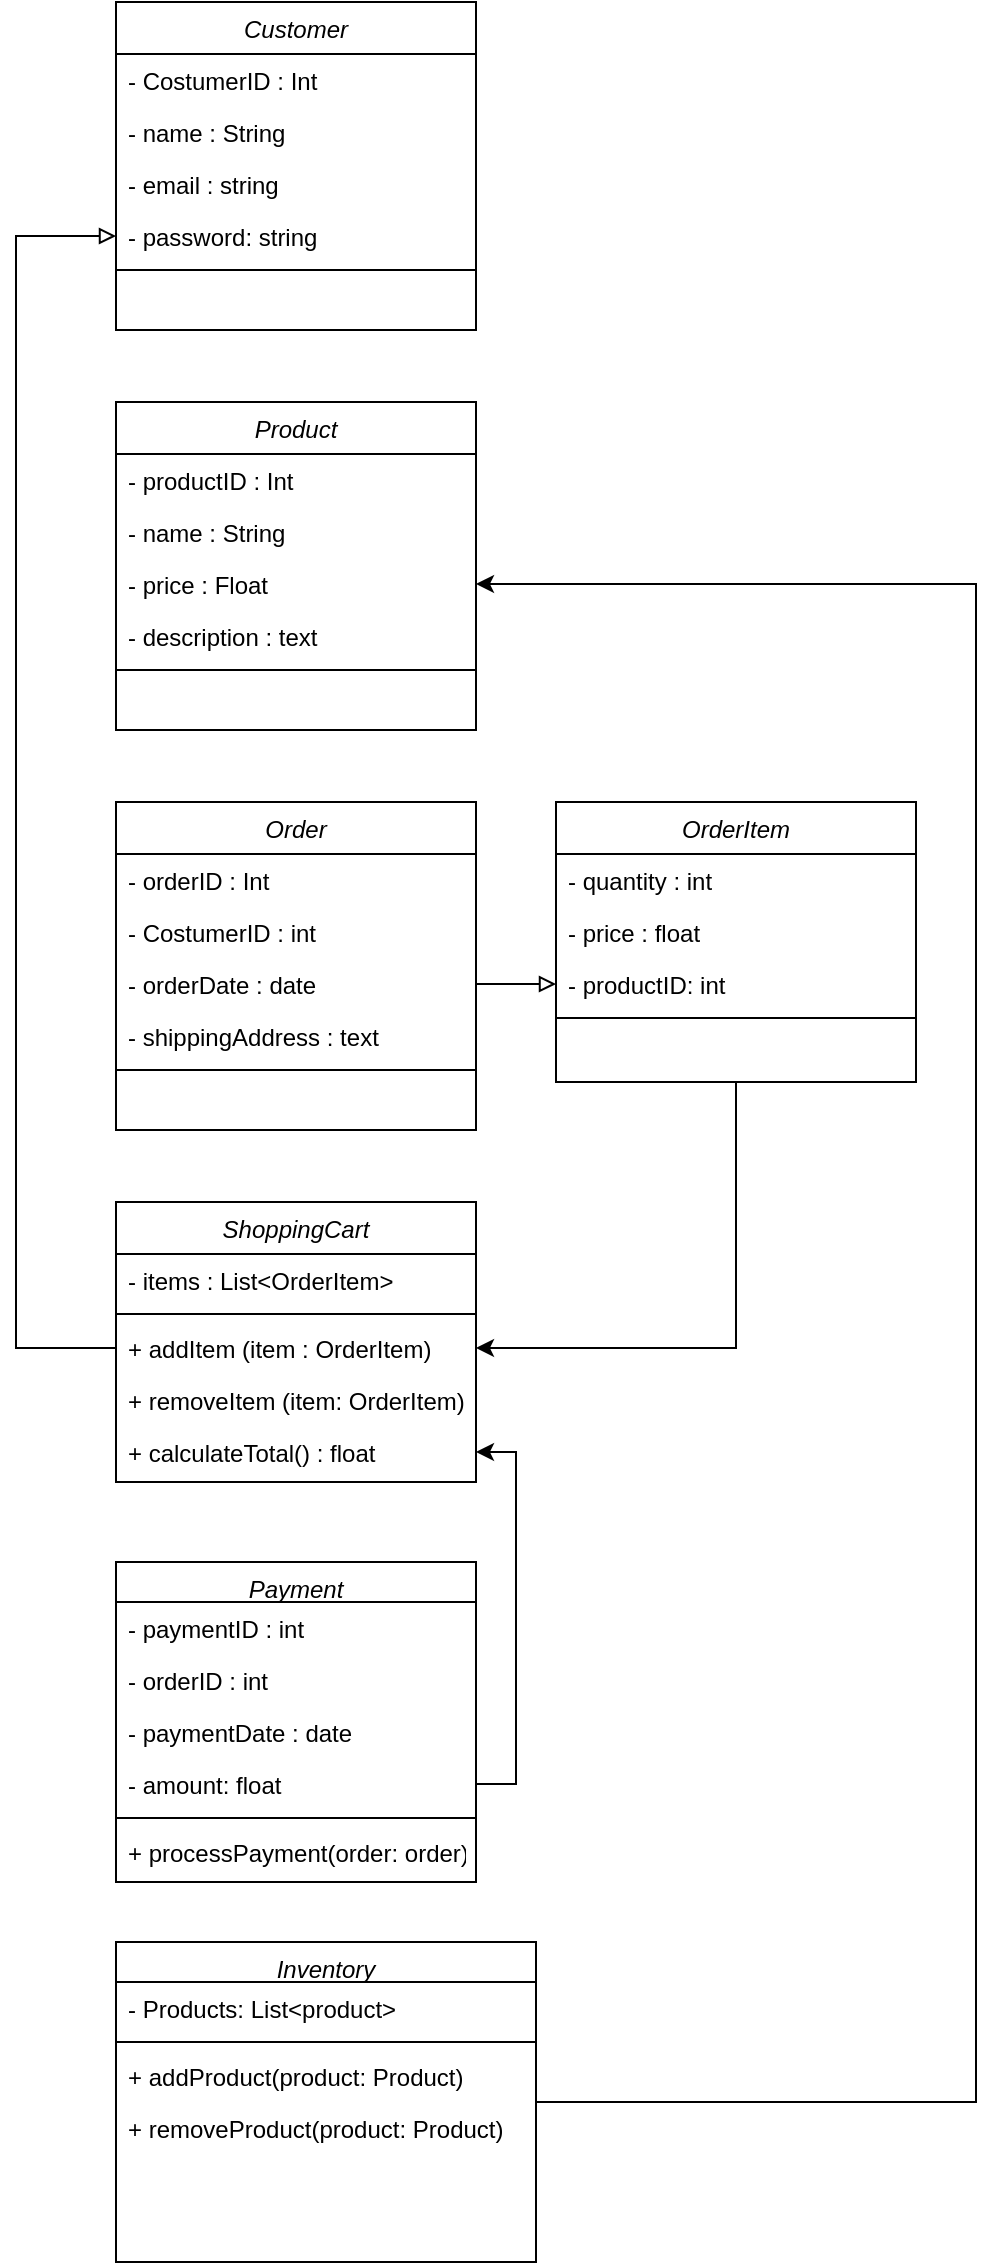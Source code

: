 <mxfile version="20.8.16" type="device"><diagram id="C5RBs43oDa-KdzZeNtuy" name="Page-1"><mxGraphModel dx="1003" dy="705" grid="1" gridSize="10" guides="1" tooltips="1" connect="1" arrows="1" fold="1" page="1" pageScale="1" pageWidth="827" pageHeight="1169" math="0" shadow="0"><root><mxCell id="WIyWlLk6GJQsqaUBKTNV-0"/><mxCell id="WIyWlLk6GJQsqaUBKTNV-1" parent="WIyWlLk6GJQsqaUBKTNV-0"/><mxCell id="zkfFHV4jXpPFQw0GAbJ--0" value="Product" style="swimlane;fontStyle=2;align=center;verticalAlign=top;childLayout=stackLayout;horizontal=1;startSize=26;horizontalStack=0;resizeParent=1;resizeLast=0;collapsible=1;marginBottom=0;rounded=0;shadow=0;strokeWidth=1;" parent="WIyWlLk6GJQsqaUBKTNV-1" vertex="1"><mxGeometry x="90" y="260" width="180" height="164" as="geometry"><mxRectangle x="230" y="140" width="160" height="26" as="alternateBounds"/></mxGeometry></mxCell><mxCell id="zkfFHV4jXpPFQw0GAbJ--1" value="- productID : Int" style="text;align=left;verticalAlign=top;spacingLeft=4;spacingRight=4;overflow=hidden;rotatable=0;points=[[0,0.5],[1,0.5]];portConstraint=eastwest;" parent="zkfFHV4jXpPFQw0GAbJ--0" vertex="1"><mxGeometry y="26" width="180" height="26" as="geometry"/></mxCell><mxCell id="zkfFHV4jXpPFQw0GAbJ--2" value="- name : String" style="text;align=left;verticalAlign=top;spacingLeft=4;spacingRight=4;overflow=hidden;rotatable=0;points=[[0,0.5],[1,0.5]];portConstraint=eastwest;rounded=0;shadow=0;html=0;" parent="zkfFHV4jXpPFQw0GAbJ--0" vertex="1"><mxGeometry y="52" width="180" height="26" as="geometry"/></mxCell><mxCell id="zkfFHV4jXpPFQw0GAbJ--3" value="- price : Float&#10;" style="text;align=left;verticalAlign=top;spacingLeft=4;spacingRight=4;overflow=hidden;rotatable=0;points=[[0,0.5],[1,0.5]];portConstraint=eastwest;rounded=0;shadow=0;html=0;" parent="zkfFHV4jXpPFQw0GAbJ--0" vertex="1"><mxGeometry y="78" width="180" height="26" as="geometry"/></mxCell><mxCell id="7sPtkkq_RdJ8PnS1_9KC-0" value="- description : text&#10;" style="text;align=left;verticalAlign=top;spacingLeft=4;spacingRight=4;overflow=hidden;rotatable=0;points=[[0,0.5],[1,0.5]];portConstraint=eastwest;rounded=0;shadow=0;html=0;" parent="zkfFHV4jXpPFQw0GAbJ--0" vertex="1"><mxGeometry y="104" width="180" height="26" as="geometry"/></mxCell><mxCell id="zkfFHV4jXpPFQw0GAbJ--4" value="" style="line;html=1;strokeWidth=1;align=left;verticalAlign=middle;spacingTop=-1;spacingLeft=3;spacingRight=3;rotatable=0;labelPosition=right;points=[];portConstraint=eastwest;" parent="zkfFHV4jXpPFQw0GAbJ--0" vertex="1"><mxGeometry y="130" width="180" height="8" as="geometry"/></mxCell><mxCell id="9tlULdFJZMYDoHyNblef-0" value="Customer" style="swimlane;fontStyle=2;align=center;verticalAlign=top;childLayout=stackLayout;horizontal=1;startSize=26;horizontalStack=0;resizeParent=1;resizeLast=0;collapsible=1;marginBottom=0;rounded=0;shadow=0;strokeWidth=1;" parent="WIyWlLk6GJQsqaUBKTNV-1" vertex="1"><mxGeometry x="90" y="60" width="180" height="164" as="geometry"><mxRectangle x="230" y="140" width="160" height="26" as="alternateBounds"/></mxGeometry></mxCell><mxCell id="9tlULdFJZMYDoHyNblef-1" value="- CostumerID : Int" style="text;align=left;verticalAlign=top;spacingLeft=4;spacingRight=4;overflow=hidden;rotatable=0;points=[[0,0.5],[1,0.5]];portConstraint=eastwest;" parent="9tlULdFJZMYDoHyNblef-0" vertex="1"><mxGeometry y="26" width="180" height="26" as="geometry"/></mxCell><mxCell id="9tlULdFJZMYDoHyNblef-2" value="- name : String" style="text;align=left;verticalAlign=top;spacingLeft=4;spacingRight=4;overflow=hidden;rotatable=0;points=[[0,0.5],[1,0.5]];portConstraint=eastwest;rounded=0;shadow=0;html=0;" parent="9tlULdFJZMYDoHyNblef-0" vertex="1"><mxGeometry y="52" width="180" height="26" as="geometry"/></mxCell><mxCell id="9tlULdFJZMYDoHyNblef-3" value="- email : string&#10;" style="text;align=left;verticalAlign=top;spacingLeft=4;spacingRight=4;overflow=hidden;rotatable=0;points=[[0,0.5],[1,0.5]];portConstraint=eastwest;rounded=0;shadow=0;html=0;" parent="9tlULdFJZMYDoHyNblef-0" vertex="1"><mxGeometry y="78" width="180" height="26" as="geometry"/></mxCell><mxCell id="9tlULdFJZMYDoHyNblef-4" value="- password: string&#10;" style="text;align=left;verticalAlign=top;spacingLeft=4;spacingRight=4;overflow=hidden;rotatable=0;points=[[0,0.5],[1,0.5]];portConstraint=eastwest;rounded=0;shadow=0;html=0;" parent="9tlULdFJZMYDoHyNblef-0" vertex="1"><mxGeometry y="104" width="180" height="26" as="geometry"/></mxCell><mxCell id="9tlULdFJZMYDoHyNblef-5" value="" style="line;html=1;strokeWidth=1;align=left;verticalAlign=middle;spacingTop=-1;spacingLeft=3;spacingRight=3;rotatable=0;labelPosition=right;points=[];portConstraint=eastwest;" parent="9tlULdFJZMYDoHyNblef-0" vertex="1"><mxGeometry y="130" width="180" height="8" as="geometry"/></mxCell><mxCell id="9tlULdFJZMYDoHyNblef-6" value="Order" style="swimlane;fontStyle=2;align=center;verticalAlign=top;childLayout=stackLayout;horizontal=1;startSize=26;horizontalStack=0;resizeParent=1;resizeLast=0;collapsible=1;marginBottom=0;rounded=0;shadow=0;strokeWidth=1;" parent="WIyWlLk6GJQsqaUBKTNV-1" vertex="1"><mxGeometry x="90" y="460" width="180" height="164" as="geometry"><mxRectangle x="230" y="140" width="160" height="26" as="alternateBounds"/></mxGeometry></mxCell><mxCell id="9tlULdFJZMYDoHyNblef-7" value="- orderID : Int" style="text;align=left;verticalAlign=top;spacingLeft=4;spacingRight=4;overflow=hidden;rotatable=0;points=[[0,0.5],[1,0.5]];portConstraint=eastwest;" parent="9tlULdFJZMYDoHyNblef-6" vertex="1"><mxGeometry y="26" width="180" height="26" as="geometry"/></mxCell><mxCell id="9tlULdFJZMYDoHyNblef-8" value="- CostumerID : int" style="text;align=left;verticalAlign=top;spacingLeft=4;spacingRight=4;overflow=hidden;rotatable=0;points=[[0,0.5],[1,0.5]];portConstraint=eastwest;rounded=0;shadow=0;html=0;" parent="9tlULdFJZMYDoHyNblef-6" vertex="1"><mxGeometry y="52" width="180" height="26" as="geometry"/></mxCell><mxCell id="9tlULdFJZMYDoHyNblef-9" value="- orderDate : date&#10;" style="text;align=left;verticalAlign=top;spacingLeft=4;spacingRight=4;overflow=hidden;rotatable=0;points=[[0,0.5],[1,0.5]];portConstraint=eastwest;rounded=0;shadow=0;html=0;" parent="9tlULdFJZMYDoHyNblef-6" vertex="1"><mxGeometry y="78" width="180" height="26" as="geometry"/></mxCell><mxCell id="9tlULdFJZMYDoHyNblef-10" value="- shippingAddress : text&#10;" style="text;align=left;verticalAlign=top;spacingLeft=4;spacingRight=4;overflow=hidden;rotatable=0;points=[[0,0.5],[1,0.5]];portConstraint=eastwest;rounded=0;shadow=0;html=0;" parent="9tlULdFJZMYDoHyNblef-6" vertex="1"><mxGeometry y="104" width="180" height="26" as="geometry"/></mxCell><mxCell id="9tlULdFJZMYDoHyNblef-11" value="" style="line;html=1;strokeWidth=1;align=left;verticalAlign=middle;spacingTop=-1;spacingLeft=3;spacingRight=3;rotatable=0;labelPosition=right;points=[];portConstraint=eastwest;" parent="9tlULdFJZMYDoHyNblef-6" vertex="1"><mxGeometry y="130" width="180" height="8" as="geometry"/></mxCell><mxCell id="BE2en1BHeNyGwTEBGC7A-3" style="edgeStyle=orthogonalEdgeStyle;rounded=0;orthogonalLoop=1;jettySize=auto;html=1;entryX=1;entryY=0.5;entryDx=0;entryDy=0;endArrow=classic;endFill=1;" edge="1" parent="WIyWlLk6GJQsqaUBKTNV-1" source="9tlULdFJZMYDoHyNblef-13" target="9tlULdFJZMYDoHyNblef-21"><mxGeometry relative="1" as="geometry"/></mxCell><mxCell id="9tlULdFJZMYDoHyNblef-13" value="OrderItem" style="swimlane;fontStyle=2;align=center;verticalAlign=top;childLayout=stackLayout;horizontal=1;startSize=26;horizontalStack=0;resizeParent=1;resizeLast=0;collapsible=1;marginBottom=0;rounded=0;shadow=0;strokeWidth=1;" parent="WIyWlLk6GJQsqaUBKTNV-1" vertex="1"><mxGeometry x="310" y="460" width="180" height="140" as="geometry"><mxRectangle x="230" y="140" width="160" height="26" as="alternateBounds"/></mxGeometry></mxCell><mxCell id="9tlULdFJZMYDoHyNblef-14" value="- quantity : int" style="text;align=left;verticalAlign=top;spacingLeft=4;spacingRight=4;overflow=hidden;rotatable=0;points=[[0,0.5],[1,0.5]];portConstraint=eastwest;" parent="9tlULdFJZMYDoHyNblef-13" vertex="1"><mxGeometry y="26" width="180" height="26" as="geometry"/></mxCell><mxCell id="9tlULdFJZMYDoHyNblef-15" value="- price : float" style="text;align=left;verticalAlign=top;spacingLeft=4;spacingRight=4;overflow=hidden;rotatable=0;points=[[0,0.5],[1,0.5]];portConstraint=eastwest;rounded=0;shadow=0;html=0;" parent="9tlULdFJZMYDoHyNblef-13" vertex="1"><mxGeometry y="52" width="180" height="26" as="geometry"/></mxCell><mxCell id="9tlULdFJZMYDoHyNblef-16" value="- productID: int" style="text;align=left;verticalAlign=top;spacingLeft=4;spacingRight=4;overflow=hidden;rotatable=0;points=[[0,0.5],[1,0.5]];portConstraint=eastwest;rounded=0;shadow=0;html=0;" parent="9tlULdFJZMYDoHyNblef-13" vertex="1"><mxGeometry y="78" width="180" height="26" as="geometry"/></mxCell><mxCell id="9tlULdFJZMYDoHyNblef-18" value="" style="line;html=1;strokeWidth=1;align=left;verticalAlign=middle;spacingTop=-1;spacingLeft=3;spacingRight=3;rotatable=0;labelPosition=right;points=[];portConstraint=eastwest;" parent="9tlULdFJZMYDoHyNblef-13" vertex="1"><mxGeometry y="104" width="180" height="8" as="geometry"/></mxCell><mxCell id="9tlULdFJZMYDoHyNblef-19" value="ShoppingCart" style="swimlane;fontStyle=2;align=center;verticalAlign=top;childLayout=stackLayout;horizontal=1;startSize=26;horizontalStack=0;resizeParent=1;resizeLast=0;collapsible=1;marginBottom=0;rounded=0;shadow=0;strokeWidth=1;" parent="WIyWlLk6GJQsqaUBKTNV-1" vertex="1"><mxGeometry x="90" y="660" width="180" height="140" as="geometry"><mxRectangle x="230" y="140" width="160" height="26" as="alternateBounds"/></mxGeometry></mxCell><mxCell id="9tlULdFJZMYDoHyNblef-20" value="- items : List&lt;OrderItem&gt;" style="text;align=left;verticalAlign=top;spacingLeft=4;spacingRight=4;overflow=hidden;rotatable=0;points=[[0,0.5],[1,0.5]];portConstraint=eastwest;" parent="9tlULdFJZMYDoHyNblef-19" vertex="1"><mxGeometry y="26" width="180" height="26" as="geometry"/></mxCell><mxCell id="9tlULdFJZMYDoHyNblef-23" value="" style="line;html=1;strokeWidth=1;align=left;verticalAlign=middle;spacingTop=-1;spacingLeft=3;spacingRight=3;rotatable=0;labelPosition=right;points=[];portConstraint=eastwest;" parent="9tlULdFJZMYDoHyNblef-19" vertex="1"><mxGeometry y="52" width="180" height="8" as="geometry"/></mxCell><mxCell id="9tlULdFJZMYDoHyNblef-21" value="+ addItem (item : OrderItem)" style="text;align=left;verticalAlign=top;spacingLeft=4;spacingRight=4;overflow=hidden;rotatable=0;points=[[0,0.5],[1,0.5]];portConstraint=eastwest;rounded=0;shadow=0;html=0;" parent="9tlULdFJZMYDoHyNblef-19" vertex="1"><mxGeometry y="60" width="180" height="26" as="geometry"/></mxCell><mxCell id="9tlULdFJZMYDoHyNblef-22" value="+ removeItem (item: OrderItem)" style="text;align=left;verticalAlign=top;spacingLeft=4;spacingRight=4;overflow=hidden;rotatable=0;points=[[0,0.5],[1,0.5]];portConstraint=eastwest;rounded=0;shadow=0;html=0;" parent="9tlULdFJZMYDoHyNblef-19" vertex="1"><mxGeometry y="86" width="180" height="26" as="geometry"/></mxCell><mxCell id="9tlULdFJZMYDoHyNblef-29" value="+ calculateTotal() : float" style="text;align=left;verticalAlign=top;spacingLeft=4;spacingRight=4;overflow=hidden;rotatable=0;points=[[0,0.5],[1,0.5]];portConstraint=eastwest;rounded=0;shadow=0;html=0;" parent="9tlULdFJZMYDoHyNblef-19" vertex="1"><mxGeometry y="112" width="180" height="26" as="geometry"/></mxCell><mxCell id="BE2en1BHeNyGwTEBGC7A-5" style="edgeStyle=orthogonalEdgeStyle;rounded=0;orthogonalLoop=1;jettySize=auto;html=1;entryX=1;entryY=0.5;entryDx=0;entryDy=0;endArrow=classic;endFill=1;exitX=1;exitY=0.5;exitDx=0;exitDy=0;" edge="1" parent="WIyWlLk6GJQsqaUBKTNV-1" source="9tlULdFJZMYDoHyNblef-38" target="9tlULdFJZMYDoHyNblef-29"><mxGeometry relative="1" as="geometry"/></mxCell><mxCell id="9tlULdFJZMYDoHyNblef-30" value="Payment" style="swimlane;fontStyle=2;align=center;verticalAlign=top;childLayout=stackLayout;horizontal=1;startSize=20;horizontalStack=0;resizeParent=1;resizeLast=0;collapsible=1;marginBottom=0;rounded=0;shadow=0;strokeWidth=1;" parent="WIyWlLk6GJQsqaUBKTNV-1" vertex="1"><mxGeometry x="90" y="840" width="180" height="160" as="geometry"><mxRectangle x="230" y="140" width="160" height="26" as="alternateBounds"/></mxGeometry></mxCell><mxCell id="9tlULdFJZMYDoHyNblef-31" value="- paymentID : int&#10;" style="text;align=left;verticalAlign=top;spacingLeft=4;spacingRight=4;overflow=hidden;rotatable=0;points=[[0,0.5],[1,0.5]];portConstraint=eastwest;" parent="9tlULdFJZMYDoHyNblef-30" vertex="1"><mxGeometry y="20" width="180" height="26" as="geometry"/></mxCell><mxCell id="9tlULdFJZMYDoHyNblef-36" value="- orderID : int&#10;" style="text;align=left;verticalAlign=top;spacingLeft=4;spacingRight=4;overflow=hidden;rotatable=0;points=[[0,0.5],[1,0.5]];portConstraint=eastwest;" parent="9tlULdFJZMYDoHyNblef-30" vertex="1"><mxGeometry y="46" width="180" height="26" as="geometry"/></mxCell><mxCell id="9tlULdFJZMYDoHyNblef-37" value="- paymentDate : date&#10;" style="text;align=left;verticalAlign=top;spacingLeft=4;spacingRight=4;overflow=hidden;rotatable=0;points=[[0,0.5],[1,0.5]];portConstraint=eastwest;" parent="9tlULdFJZMYDoHyNblef-30" vertex="1"><mxGeometry y="72" width="180" height="26" as="geometry"/></mxCell><mxCell id="9tlULdFJZMYDoHyNblef-38" value="- amount: float&#10;" style="text;align=left;verticalAlign=top;spacingLeft=4;spacingRight=4;overflow=hidden;rotatable=0;points=[[0,0.5],[1,0.5]];portConstraint=eastwest;" parent="9tlULdFJZMYDoHyNblef-30" vertex="1"><mxGeometry y="98" width="180" height="26" as="geometry"/></mxCell><mxCell id="9tlULdFJZMYDoHyNblef-32" value="" style="line;html=1;strokeWidth=1;align=left;verticalAlign=middle;spacingTop=-1;spacingLeft=3;spacingRight=3;rotatable=0;labelPosition=right;points=[];portConstraint=eastwest;" parent="9tlULdFJZMYDoHyNblef-30" vertex="1"><mxGeometry y="124" width="180" height="8" as="geometry"/></mxCell><mxCell id="9tlULdFJZMYDoHyNblef-33" value="+ processPayment(order: order)" style="text;align=left;verticalAlign=top;spacingLeft=4;spacingRight=4;overflow=hidden;rotatable=0;points=[[0,0.5],[1,0.5]];portConstraint=eastwest;rounded=0;shadow=0;html=0;" parent="9tlULdFJZMYDoHyNblef-30" vertex="1"><mxGeometry y="132" width="180" height="26" as="geometry"/></mxCell><mxCell id="BE2en1BHeNyGwTEBGC7A-7" style="edgeStyle=orthogonalEdgeStyle;rounded=0;orthogonalLoop=1;jettySize=auto;html=1;entryX=1;entryY=0.5;entryDx=0;entryDy=0;endArrow=classic;endFill=1;" edge="1" parent="WIyWlLk6GJQsqaUBKTNV-1" source="9tlULdFJZMYDoHyNblef-39" target="zkfFHV4jXpPFQw0GAbJ--3"><mxGeometry relative="1" as="geometry"><Array as="points"><mxPoint x="520" y="1110"/><mxPoint x="520" y="351"/></Array></mxGeometry></mxCell><mxCell id="9tlULdFJZMYDoHyNblef-39" value="Inventory" style="swimlane;fontStyle=2;align=center;verticalAlign=top;childLayout=stackLayout;horizontal=1;startSize=20;horizontalStack=0;resizeParent=1;resizeLast=0;collapsible=1;marginBottom=0;rounded=0;shadow=0;strokeWidth=1;" parent="WIyWlLk6GJQsqaUBKTNV-1" vertex="1"><mxGeometry x="90" y="1030" width="210" height="160" as="geometry"><mxRectangle x="230" y="140" width="160" height="26" as="alternateBounds"/></mxGeometry></mxCell><mxCell id="9tlULdFJZMYDoHyNblef-40" value="- Products: List&lt;product&gt;" style="text;align=left;verticalAlign=top;spacingLeft=4;spacingRight=4;overflow=hidden;rotatable=0;points=[[0,0.5],[1,0.5]];portConstraint=eastwest;" parent="9tlULdFJZMYDoHyNblef-39" vertex="1"><mxGeometry y="20" width="210" height="26" as="geometry"/></mxCell><mxCell id="9tlULdFJZMYDoHyNblef-44" value="" style="line;html=1;strokeWidth=1;align=left;verticalAlign=middle;spacingTop=-1;spacingLeft=3;spacingRight=3;rotatable=0;labelPosition=right;points=[];portConstraint=eastwest;" parent="9tlULdFJZMYDoHyNblef-39" vertex="1"><mxGeometry y="46" width="210" height="8" as="geometry"/></mxCell><mxCell id="9tlULdFJZMYDoHyNblef-45" value="+ addProduct(product: Product)" style="text;align=left;verticalAlign=top;spacingLeft=4;spacingRight=4;overflow=hidden;rotatable=0;points=[[0,0.5],[1,0.5]];portConstraint=eastwest;rounded=0;shadow=0;html=0;" parent="9tlULdFJZMYDoHyNblef-39" vertex="1"><mxGeometry y="54" width="210" height="26" as="geometry"/></mxCell><mxCell id="9tlULdFJZMYDoHyNblef-46" value="+ removeProduct(product: Product)" style="text;align=left;verticalAlign=top;spacingLeft=4;spacingRight=4;overflow=hidden;rotatable=0;points=[[0,0.5],[1,0.5]];portConstraint=eastwest;rounded=0;shadow=0;html=0;" parent="9tlULdFJZMYDoHyNblef-39" vertex="1"><mxGeometry y="80" width="210" height="26" as="geometry"/></mxCell><mxCell id="BE2en1BHeNyGwTEBGC7A-0" value="" style="edgeStyle=orthogonalEdgeStyle;rounded=0;orthogonalLoop=1;jettySize=auto;html=1;entryX=0;entryY=0.5;entryDx=0;entryDy=0;endArrow=block;endFill=0;" edge="1" parent="WIyWlLk6GJQsqaUBKTNV-1" source="9tlULdFJZMYDoHyNblef-9" target="9tlULdFJZMYDoHyNblef-16"><mxGeometry relative="1" as="geometry"/></mxCell><mxCell id="BE2en1BHeNyGwTEBGC7A-1" style="edgeStyle=orthogonalEdgeStyle;rounded=0;orthogonalLoop=1;jettySize=auto;html=1;entryX=0;entryY=0.5;entryDx=0;entryDy=0;endArrow=block;endFill=0;" edge="1" parent="WIyWlLk6GJQsqaUBKTNV-1" source="9tlULdFJZMYDoHyNblef-21" target="9tlULdFJZMYDoHyNblef-4"><mxGeometry relative="1" as="geometry"><Array as="points"><mxPoint x="40" y="733"/><mxPoint x="40" y="177"/></Array></mxGeometry></mxCell></root></mxGraphModel></diagram></mxfile>